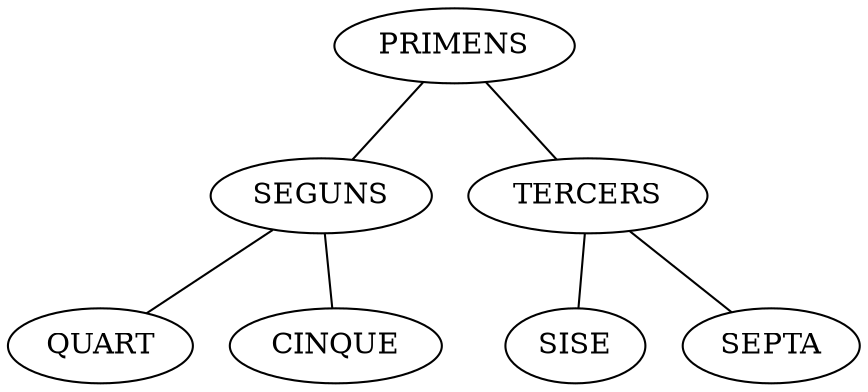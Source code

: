 graph PRIMENS {
PRIMENS -- SEGUNS;
PRIMENS -- TERCERS;
SEGUNS -- QUART;
SEGUNS -- CINQUE;
TERCERS -- SISE;
TERCERS -- SEPTA;
}
